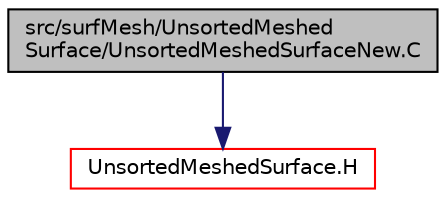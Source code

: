digraph "src/surfMesh/UnsortedMeshedSurface/UnsortedMeshedSurfaceNew.C"
{
  bgcolor="transparent";
  edge [fontname="Helvetica",fontsize="10",labelfontname="Helvetica",labelfontsize="10"];
  node [fontname="Helvetica",fontsize="10",shape=record];
  Node1 [label="src/surfMesh/UnsortedMeshed\lSurface/UnsortedMeshedSurfaceNew.C",height=0.2,width=0.4,color="black", fillcolor="grey75", style="filled", fontcolor="black"];
  Node1 -> Node2 [color="midnightblue",fontsize="10",style="solid",fontname="Helvetica"];
  Node2 [label="UnsortedMeshedSurface.H",height=0.2,width=0.4,color="red",URL="$a09910.html"];
}
